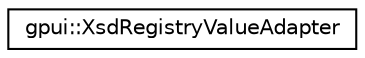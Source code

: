 digraph "Graphical Class Hierarchy"
{
 // LATEX_PDF_SIZE
  edge [fontname="Helvetica",fontsize="10",labelfontname="Helvetica",labelfontsize="10"];
  node [fontname="Helvetica",fontsize="10",shape=record];
  rankdir="LR";
  Node0 [label="gpui::XsdRegistryValueAdapter",height=0.2,width=0.4,color="black", fillcolor="white", style="filled",URL="$classgpui_1_1_xsd_registry_value_adapter.html",tooltip=" "];
}
